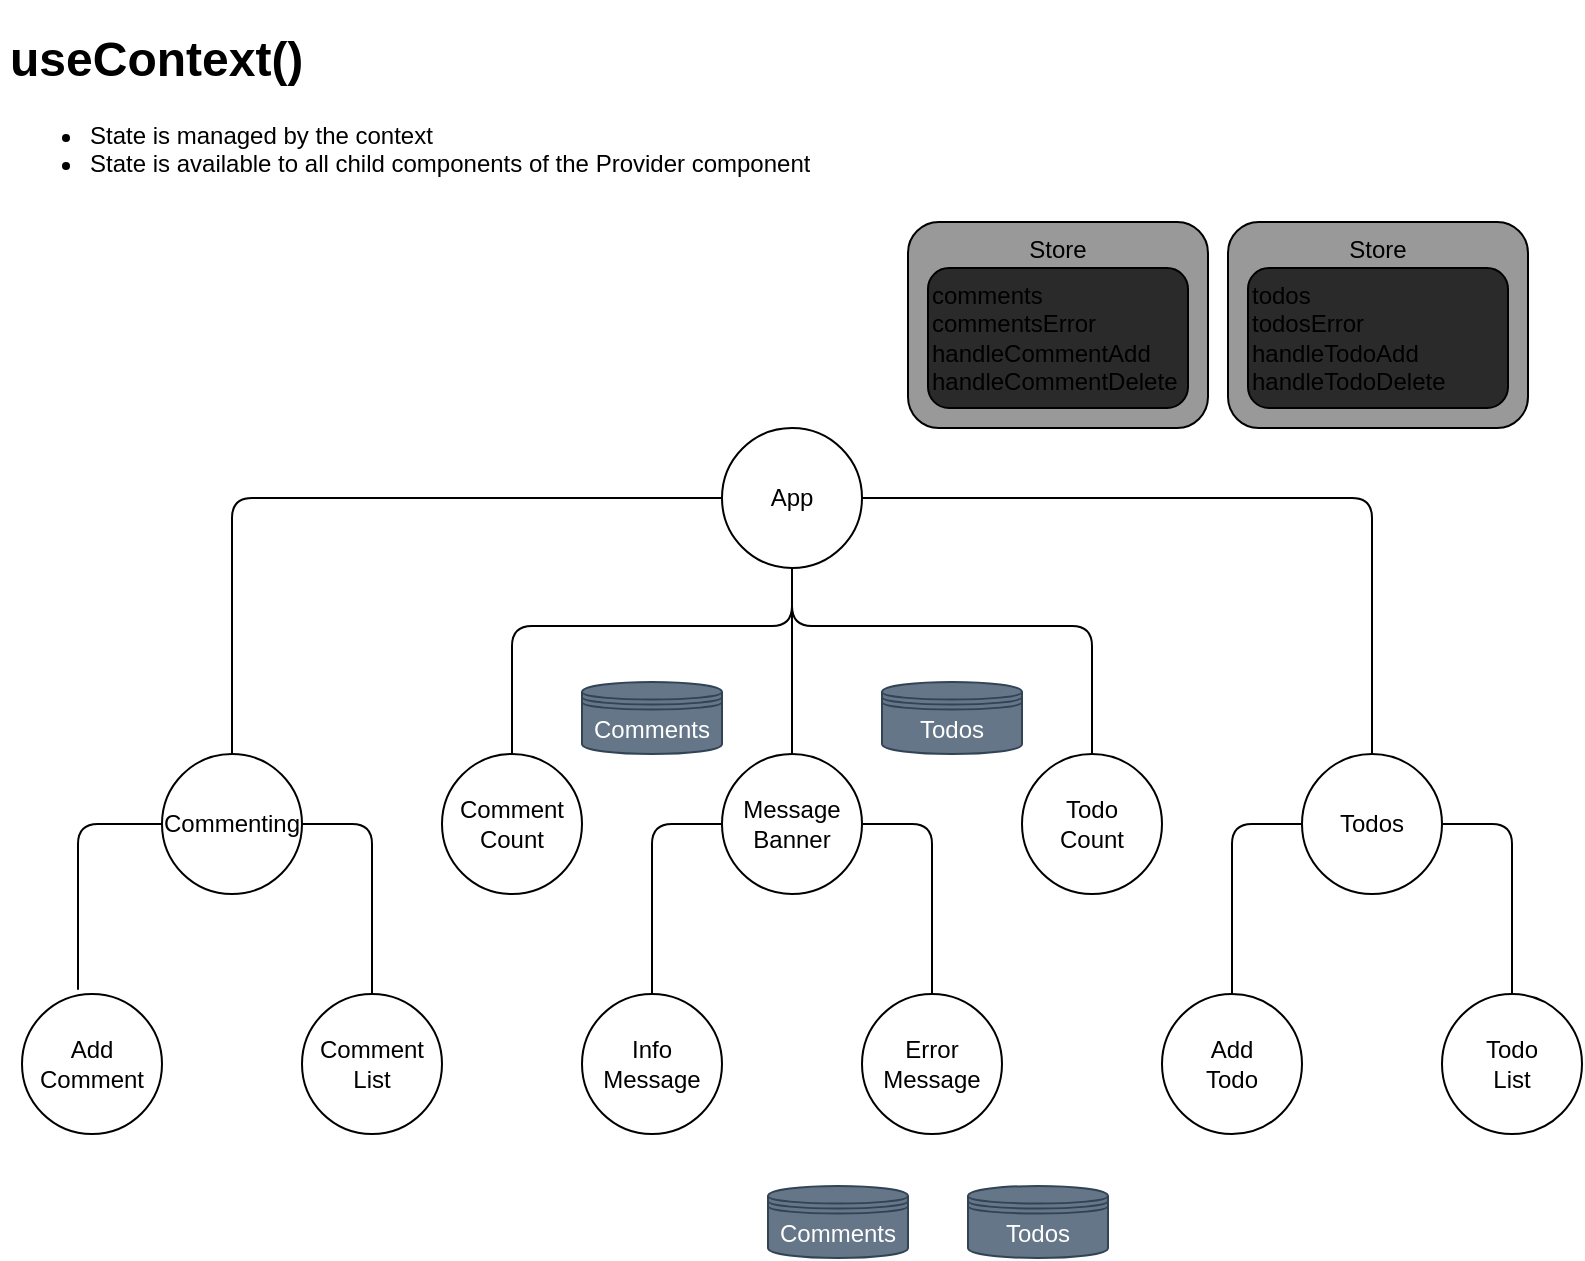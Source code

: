 <mxfile>
    <diagram id="vr3E3tX2wvVX0EuAh0Dt" name="Page-1">
        <mxGraphModel dx="990" dy="567" grid="1" gridSize="10" guides="1" tooltips="1" connect="1" arrows="1" fold="1" page="1" pageScale="1" pageWidth="850" pageHeight="1100" math="0" shadow="0">
            <root>
                <mxCell id="0"/>
                <mxCell id="1" parent="0"/>
                <mxCell id="27" style="edgeStyle=orthogonalEdgeStyle;html=1;exitX=0;exitY=0.5;exitDx=0;exitDy=0;entryX=0.5;entryY=0;entryDx=0;entryDy=0;endArrow=none;endFill=0;" parent="1" source="2" target="12" edge="1">
                    <mxGeometry relative="1" as="geometry"/>
                </mxCell>
                <mxCell id="28" value="" style="edgeStyle=orthogonalEdgeStyle;html=1;exitX=1;exitY=0.5;exitDx=0;exitDy=0;entryX=0.5;entryY=0;entryDx=0;entryDy=0;endArrow=none;endFill=0;" parent="1" source="2" target="11" edge="1">
                    <mxGeometry x="0.383" relative="1" as="geometry">
                        <mxPoint as="offset"/>
                    </mxGeometry>
                </mxCell>
                <mxCell id="2" value="Message&lt;br&gt;Banner" style="ellipse;whiteSpace=wrap;html=1;aspect=fixed;" parent="1" vertex="1">
                    <mxGeometry x="387" y="384" width="70" height="70" as="geometry"/>
                </mxCell>
                <mxCell id="3" value="Comment&lt;br&gt;Count" style="ellipse;whiteSpace=wrap;html=1;aspect=fixed;" parent="1" vertex="1">
                    <mxGeometry x="247" y="384" width="70" height="70" as="geometry"/>
                </mxCell>
                <mxCell id="18" value="" style="edgeStyle=orthogonalEdgeStyle;html=1;exitX=0;exitY=0.5;exitDx=0;exitDy=0;entryX=0.5;entryY=0;entryDx=0;entryDy=0;endArrow=none;endFill=0;" parent="1" source="5" target="9" edge="1">
                    <mxGeometry x="0.641" relative="1" as="geometry">
                        <mxPoint as="offset"/>
                    </mxGeometry>
                </mxCell>
                <mxCell id="20" value="" style="edgeStyle=orthogonalEdgeStyle;html=1;exitX=1;exitY=0.5;exitDx=0;exitDy=0;entryX=0.5;entryY=0;entryDx=0;entryDy=0;endArrow=none;endFill=0;" parent="1" source="5" target="10" edge="1">
                    <mxGeometry x="0.702" relative="1" as="geometry">
                        <mxPoint as="offset"/>
                    </mxGeometry>
                </mxCell>
                <mxCell id="22" value="" style="edgeStyle=orthogonalEdgeStyle;html=1;exitX=0.5;exitY=1;exitDx=0;exitDy=0;endArrow=none;endFill=0;" parent="1" source="5" target="2" edge="1">
                    <mxGeometry x="-0.011" relative="1" as="geometry">
                        <mxPoint x="422" y="313" as="sourcePoint"/>
                        <mxPoint as="offset"/>
                    </mxGeometry>
                </mxCell>
                <mxCell id="23" value="" style="edgeStyle=orthogonalEdgeStyle;html=1;exitX=0.5;exitY=1;exitDx=0;exitDy=0;entryX=0.5;entryY=0;entryDx=0;entryDy=0;endArrow=none;endFill=0;" parent="1" source="5" target="3" edge="1">
                    <mxGeometry relative="1" as="geometry">
                        <mxPoint x="422" y="313" as="sourcePoint"/>
                        <Array as="points">
                            <mxPoint x="422" y="320"/>
                            <mxPoint x="282" y="320"/>
                        </Array>
                    </mxGeometry>
                </mxCell>
                <mxCell id="63" style="edgeStyle=orthogonalEdgeStyle;html=1;exitX=0.5;exitY=1;exitDx=0;exitDy=0;entryX=0.5;entryY=0;entryDx=0;entryDy=0;startArrow=none;startFill=0;endArrow=none;endFill=0;" parent="1" source="5" target="8" edge="1">
                    <mxGeometry relative="1" as="geometry">
                        <Array as="points">
                            <mxPoint x="422" y="320"/>
                            <mxPoint x="572" y="320"/>
                        </Array>
                    </mxGeometry>
                </mxCell>
                <mxCell id="5" value="App" style="ellipse;whiteSpace=wrap;html=1;aspect=fixed;" parent="1" vertex="1">
                    <mxGeometry x="387" y="221" width="70" height="70" as="geometry"/>
                </mxCell>
                <mxCell id="8" value="Todo&lt;br&gt;Count" style="ellipse;whiteSpace=wrap;html=1;aspect=fixed;" parent="1" vertex="1">
                    <mxGeometry x="537" y="384" width="70" height="70" as="geometry"/>
                </mxCell>
                <mxCell id="25" value="" style="edgeStyle=orthogonalEdgeStyle;html=1;exitX=0;exitY=0.5;exitDx=0;exitDy=0;entryX=0.4;entryY=-0.031;entryDx=0;entryDy=0;entryPerimeter=0;endArrow=none;endFill=0;" parent="1" source="9" target="16" edge="1">
                    <mxGeometry x="0.442" relative="1" as="geometry">
                        <mxPoint as="offset"/>
                    </mxGeometry>
                </mxCell>
                <mxCell id="26" value="" style="edgeStyle=orthogonalEdgeStyle;html=1;exitX=1;exitY=0.5;exitDx=0;exitDy=0;entryX=0.5;entryY=0;entryDx=0;entryDy=0;endArrow=none;endFill=0;" parent="1" source="9" target="15" edge="1">
                    <mxGeometry x="0.383" relative="1" as="geometry">
                        <mxPoint as="offset"/>
                    </mxGeometry>
                </mxCell>
                <mxCell id="9" value="Commenting" style="ellipse;whiteSpace=wrap;html=1;aspect=fixed;" parent="1" vertex="1">
                    <mxGeometry x="107" y="384" width="70" height="70" as="geometry"/>
                </mxCell>
                <mxCell id="29" value="" style="edgeStyle=orthogonalEdgeStyle;html=1;exitX=0;exitY=0.5;exitDx=0;exitDy=0;entryX=0.5;entryY=0;entryDx=0;entryDy=0;endArrow=none;endFill=0;" parent="1" source="10" target="13" edge="1">
                    <mxGeometry x="0.55" relative="1" as="geometry">
                        <mxPoint as="offset"/>
                    </mxGeometry>
                </mxCell>
                <mxCell id="30" value="" style="edgeStyle=orthogonalEdgeStyle;html=1;exitX=1;exitY=0.5;exitDx=0;exitDy=0;entryX=0.5;entryY=0;entryDx=0;entryDy=0;endArrow=none;endFill=0;" parent="1" source="10" target="14" edge="1">
                    <mxGeometry x="0.55" relative="1" as="geometry">
                        <mxPoint as="offset"/>
                    </mxGeometry>
                </mxCell>
                <mxCell id="10" value="Todos" style="ellipse;whiteSpace=wrap;html=1;aspect=fixed;" parent="1" vertex="1">
                    <mxGeometry x="677" y="384" width="70" height="70" as="geometry"/>
                </mxCell>
                <mxCell id="11" value="Error&lt;br&gt;Message" style="ellipse;whiteSpace=wrap;html=1;aspect=fixed;" parent="1" vertex="1">
                    <mxGeometry x="457" y="504" width="70" height="70" as="geometry"/>
                </mxCell>
                <mxCell id="12" value="Info&lt;br&gt;Message" style="ellipse;whiteSpace=wrap;html=1;aspect=fixed;" parent="1" vertex="1">
                    <mxGeometry x="317" y="504" width="70" height="70" as="geometry"/>
                </mxCell>
                <mxCell id="13" value="Add&lt;br&gt;Todo" style="ellipse;whiteSpace=wrap;html=1;aspect=fixed;" parent="1" vertex="1">
                    <mxGeometry x="607" y="504" width="70" height="70" as="geometry"/>
                </mxCell>
                <mxCell id="14" value="Todo&lt;br&gt;List" style="ellipse;whiteSpace=wrap;html=1;aspect=fixed;" parent="1" vertex="1">
                    <mxGeometry x="747" y="504" width="70" height="70" as="geometry"/>
                </mxCell>
                <mxCell id="15" value="Comment&lt;br&gt;List" style="ellipse;whiteSpace=wrap;html=1;aspect=fixed;" parent="1" vertex="1">
                    <mxGeometry x="177" y="504" width="70" height="70" as="geometry"/>
                </mxCell>
                <mxCell id="16" value="Add&lt;br&gt;Comment" style="ellipse;whiteSpace=wrap;html=1;aspect=fixed;" parent="1" vertex="1">
                    <mxGeometry x="37" y="504" width="70" height="70" as="geometry"/>
                </mxCell>
                <mxCell id="17" value="&lt;h1&gt;useContext()&lt;/h1&gt;&lt;p&gt;&lt;/p&gt;&lt;ul&gt;&lt;li&gt;&lt;span&gt;State is managed by the context&lt;/span&gt;&lt;/li&gt;&lt;li&gt;&lt;span&gt;State is available to all child components of the Provider component&lt;/span&gt;&lt;/li&gt;&lt;/ul&gt;&lt;p&gt;&lt;/p&gt;" style="text;html=1;strokeColor=none;fillColor=none;spacing=5;spacingTop=-20;whiteSpace=wrap;overflow=hidden;rounded=0;" parent="1" vertex="1">
                    <mxGeometry x="26" y="17" width="424" height="100" as="geometry"/>
                </mxCell>
                <mxCell id="35" value="Store" style="rounded=1;whiteSpace=wrap;html=1;fillColor=#999999;verticalAlign=top;" parent="1" vertex="1">
                    <mxGeometry x="480" y="118" width="150" height="103" as="geometry"/>
                </mxCell>
                <mxCell id="37" value="comments&lt;br&gt;commentsError&lt;br&gt;handleCommentAdd&lt;br&gt;handleCommentDelete" style="rounded=1;whiteSpace=wrap;html=1;fillColor=#2A2A2A;align=left;" parent="1" vertex="1">
                    <mxGeometry x="490" y="141" width="130" height="70" as="geometry"/>
                </mxCell>
                <mxCell id="79" value="Store" style="rounded=1;whiteSpace=wrap;html=1;fillColor=#999999;verticalAlign=top;" parent="1" vertex="1">
                    <mxGeometry x="640" y="118" width="150" height="103" as="geometry"/>
                </mxCell>
                <mxCell id="38" value="todos&lt;br&gt;todosError&lt;br&gt;handleTodoAdd&lt;br&gt;handleTodoDelete" style="rounded=1;whiteSpace=wrap;html=1;fillColor=#2A2A2A;align=left;" parent="1" vertex="1">
                    <mxGeometry x="650" y="141" width="130" height="70" as="geometry"/>
                </mxCell>
                <mxCell id="80" value="Comments" style="shape=datastore;whiteSpace=wrap;html=1;fillColor=#647687;fontColor=#ffffff;strokeColor=#314354;" parent="1" vertex="1">
                    <mxGeometry x="317" y="348" width="70" height="36" as="geometry"/>
                </mxCell>
                <mxCell id="82" value="Todos" style="shape=datastore;whiteSpace=wrap;html=1;fillColor=#647687;fontColor=#ffffff;strokeColor=#314354;" parent="1" vertex="1">
                    <mxGeometry x="467" y="348" width="70" height="36" as="geometry"/>
                </mxCell>
                <mxCell id="83" value="Comments" style="shape=datastore;whiteSpace=wrap;html=1;fillColor=#647687;fontColor=#ffffff;strokeColor=#314354;" vertex="1" parent="1">
                    <mxGeometry x="410" y="600" width="70" height="36" as="geometry"/>
                </mxCell>
                <mxCell id="84" value="Todos" style="shape=datastore;whiteSpace=wrap;html=1;fillColor=#647687;fontColor=#ffffff;strokeColor=#314354;" vertex="1" parent="1">
                    <mxGeometry x="510" y="600" width="70" height="36" as="geometry"/>
                </mxCell>
            </root>
        </mxGraphModel>
    </diagram>
</mxfile>